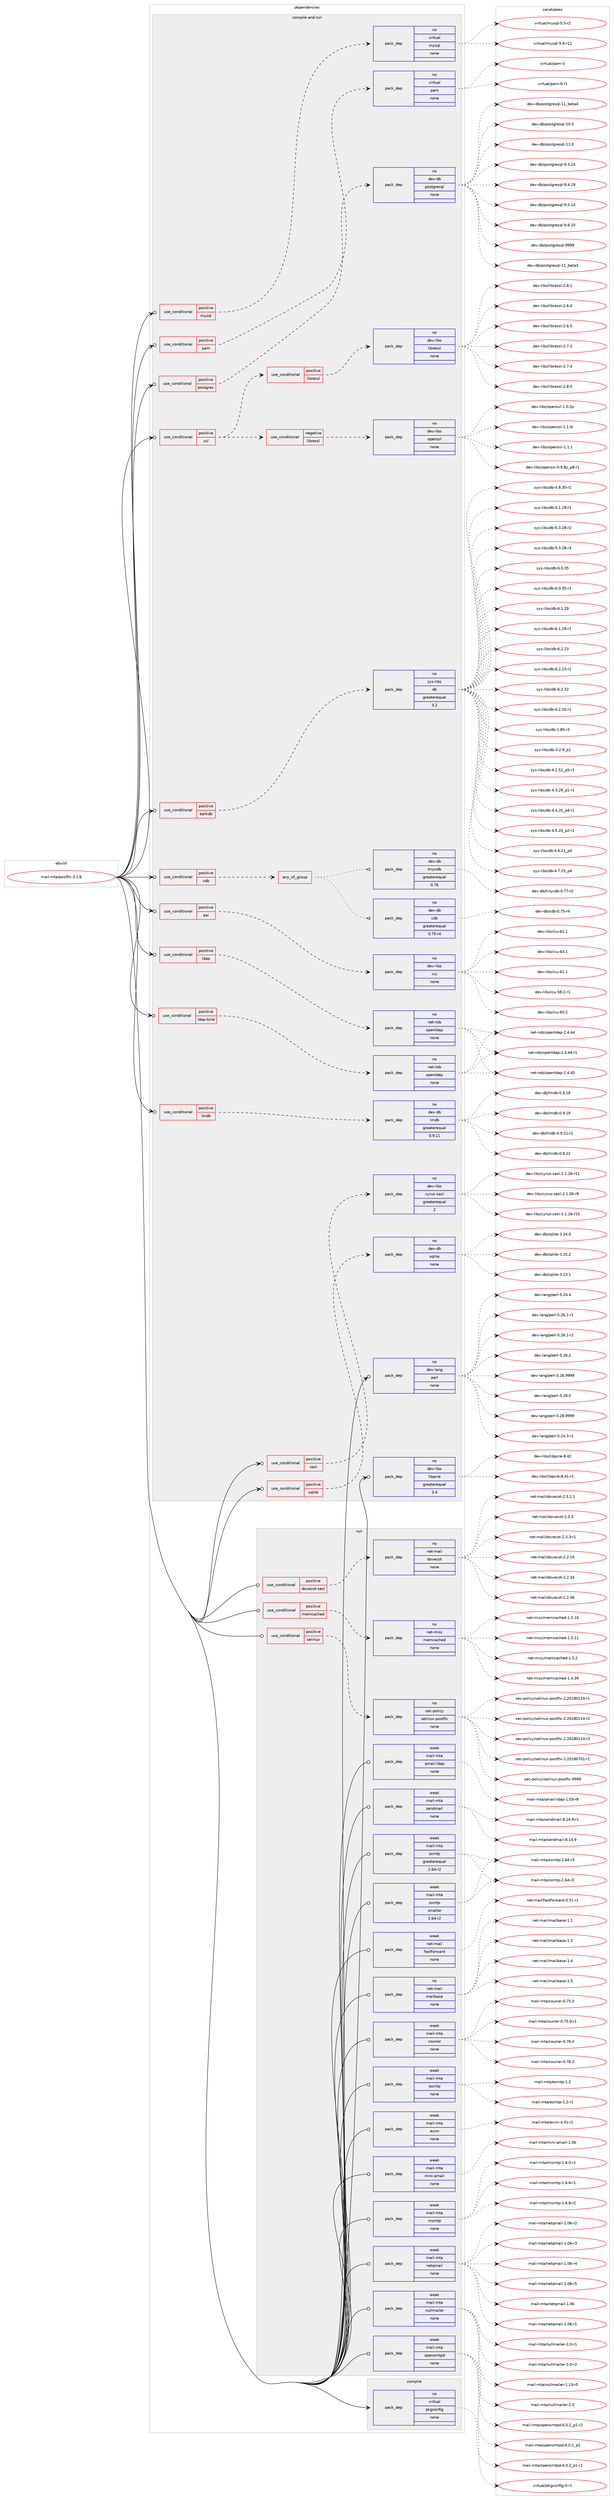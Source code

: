 digraph prolog {

# *************
# Graph options
# *************

newrank=true;
concentrate=true;
compound=true;
graph [rankdir=LR,fontname=Helvetica,fontsize=10,ranksep=1.5];#, ranksep=2.5, nodesep=0.2];
edge  [arrowhead=vee];
node  [fontname=Helvetica,fontsize=10];

# **********
# The ebuild
# **********

subgraph cluster_leftcol {
color=gray;
rank=same;
label=<<i>ebuild</i>>;
id [label="mail-mta/postfix-3.1.6", color=red, width=4, href="../mail-mta/postfix-3.1.6.svg"];
}

# ****************
# The dependencies
# ****************

subgraph cluster_midcol {
color=gray;
label=<<i>dependencies</i>>;
subgraph cluster_compile {
fillcolor="#eeeeee";
style=filled;
label=<<i>compile</i>>;
subgraph pack4691 {
dependency5782 [label=<<TABLE BORDER="0" CELLBORDER="1" CELLSPACING="0" CELLPADDING="4" WIDTH="220"><TR><TD ROWSPAN="6" CELLPADDING="30">pack_dep</TD></TR><TR><TD WIDTH="110">no</TD></TR><TR><TD>virtual</TD></TR><TR><TD>pkgconfig</TD></TR><TR><TD>none</TD></TR><TR><TD></TD></TR></TABLE>>, shape=none, color=blue];
}
id:e -> dependency5782:w [weight=20,style="solid",arrowhead="vee"];
}
subgraph cluster_compileandrun {
fillcolor="#eeeeee";
style=filled;
label=<<i>compile and run</i>>;
subgraph cond942 {
dependency5783 [label=<<TABLE BORDER="0" CELLBORDER="1" CELLSPACING="0" CELLPADDING="4"><TR><TD ROWSPAN="3" CELLPADDING="10">use_conditional</TD></TR><TR><TD>positive</TD></TR><TR><TD>berkdb</TD></TR></TABLE>>, shape=none, color=red];
subgraph pack4692 {
dependency5784 [label=<<TABLE BORDER="0" CELLBORDER="1" CELLSPACING="0" CELLPADDING="4" WIDTH="220"><TR><TD ROWSPAN="6" CELLPADDING="30">pack_dep</TD></TR><TR><TD WIDTH="110">no</TD></TR><TR><TD>sys-libs</TD></TR><TR><TD>db</TD></TR><TR><TD>greaterequal</TD></TR><TR><TD>3.2</TD></TR></TABLE>>, shape=none, color=blue];
}
dependency5783:e -> dependency5784:w [weight=20,style="dashed",arrowhead="vee"];
}
id:e -> dependency5783:w [weight=20,style="solid",arrowhead="odotvee"];
subgraph cond943 {
dependency5785 [label=<<TABLE BORDER="0" CELLBORDER="1" CELLSPACING="0" CELLPADDING="4"><TR><TD ROWSPAN="3" CELLPADDING="10">use_conditional</TD></TR><TR><TD>positive</TD></TR><TR><TD>cdb</TD></TR></TABLE>>, shape=none, color=red];
subgraph any140 {
dependency5786 [label=<<TABLE BORDER="0" CELLBORDER="1" CELLSPACING="0" CELLPADDING="4"><TR><TD CELLPADDING="10">any_of_group</TD></TR></TABLE>>, shape=none, color=red];subgraph pack4693 {
dependency5787 [label=<<TABLE BORDER="0" CELLBORDER="1" CELLSPACING="0" CELLPADDING="4" WIDTH="220"><TR><TD ROWSPAN="6" CELLPADDING="30">pack_dep</TD></TR><TR><TD WIDTH="110">no</TD></TR><TR><TD>dev-db</TD></TR><TR><TD>tinycdb</TD></TR><TR><TD>greaterequal</TD></TR><TR><TD>0.76</TD></TR></TABLE>>, shape=none, color=blue];
}
dependency5786:e -> dependency5787:w [weight=20,style="dotted",arrowhead="oinv"];
subgraph pack4694 {
dependency5788 [label=<<TABLE BORDER="0" CELLBORDER="1" CELLSPACING="0" CELLPADDING="4" WIDTH="220"><TR><TD ROWSPAN="6" CELLPADDING="30">pack_dep</TD></TR><TR><TD WIDTH="110">no</TD></TR><TR><TD>dev-db</TD></TR><TR><TD>cdb</TD></TR><TR><TD>greaterequal</TD></TR><TR><TD>0.75-r4</TD></TR></TABLE>>, shape=none, color=blue];
}
dependency5786:e -> dependency5788:w [weight=20,style="dotted",arrowhead="oinv"];
}
dependency5785:e -> dependency5786:w [weight=20,style="dashed",arrowhead="vee"];
}
id:e -> dependency5785:w [weight=20,style="solid",arrowhead="odotvee"];
subgraph cond944 {
dependency5789 [label=<<TABLE BORDER="0" CELLBORDER="1" CELLSPACING="0" CELLPADDING="4"><TR><TD ROWSPAN="3" CELLPADDING="10">use_conditional</TD></TR><TR><TD>positive</TD></TR><TR><TD>eai</TD></TR></TABLE>>, shape=none, color=red];
subgraph pack4695 {
dependency5790 [label=<<TABLE BORDER="0" CELLBORDER="1" CELLSPACING="0" CELLPADDING="4" WIDTH="220"><TR><TD ROWSPAN="6" CELLPADDING="30">pack_dep</TD></TR><TR><TD WIDTH="110">no</TD></TR><TR><TD>dev-libs</TD></TR><TR><TD>icu</TD></TR><TR><TD>none</TD></TR><TR><TD></TD></TR></TABLE>>, shape=none, color=blue];
}
dependency5789:e -> dependency5790:w [weight=20,style="dashed",arrowhead="vee"];
}
id:e -> dependency5789:w [weight=20,style="solid",arrowhead="odotvee"];
subgraph cond945 {
dependency5791 [label=<<TABLE BORDER="0" CELLBORDER="1" CELLSPACING="0" CELLPADDING="4"><TR><TD ROWSPAN="3" CELLPADDING="10">use_conditional</TD></TR><TR><TD>positive</TD></TR><TR><TD>ldap</TD></TR></TABLE>>, shape=none, color=red];
subgraph pack4696 {
dependency5792 [label=<<TABLE BORDER="0" CELLBORDER="1" CELLSPACING="0" CELLPADDING="4" WIDTH="220"><TR><TD ROWSPAN="6" CELLPADDING="30">pack_dep</TD></TR><TR><TD WIDTH="110">no</TD></TR><TR><TD>net-nds</TD></TR><TR><TD>openldap</TD></TR><TR><TD>none</TD></TR><TR><TD></TD></TR></TABLE>>, shape=none, color=blue];
}
dependency5791:e -> dependency5792:w [weight=20,style="dashed",arrowhead="vee"];
}
id:e -> dependency5791:w [weight=20,style="solid",arrowhead="odotvee"];
subgraph cond946 {
dependency5793 [label=<<TABLE BORDER="0" CELLBORDER="1" CELLSPACING="0" CELLPADDING="4"><TR><TD ROWSPAN="3" CELLPADDING="10">use_conditional</TD></TR><TR><TD>positive</TD></TR><TR><TD>ldap-bind</TD></TR></TABLE>>, shape=none, color=red];
subgraph pack4697 {
dependency5794 [label=<<TABLE BORDER="0" CELLBORDER="1" CELLSPACING="0" CELLPADDING="4" WIDTH="220"><TR><TD ROWSPAN="6" CELLPADDING="30">pack_dep</TD></TR><TR><TD WIDTH="110">no</TD></TR><TR><TD>net-nds</TD></TR><TR><TD>openldap</TD></TR><TR><TD>none</TD></TR><TR><TD></TD></TR></TABLE>>, shape=none, color=blue];
}
dependency5793:e -> dependency5794:w [weight=20,style="dashed",arrowhead="vee"];
}
id:e -> dependency5793:w [weight=20,style="solid",arrowhead="odotvee"];
subgraph cond947 {
dependency5795 [label=<<TABLE BORDER="0" CELLBORDER="1" CELLSPACING="0" CELLPADDING="4"><TR><TD ROWSPAN="3" CELLPADDING="10">use_conditional</TD></TR><TR><TD>positive</TD></TR><TR><TD>lmdb</TD></TR></TABLE>>, shape=none, color=red];
subgraph pack4698 {
dependency5796 [label=<<TABLE BORDER="0" CELLBORDER="1" CELLSPACING="0" CELLPADDING="4" WIDTH="220"><TR><TD ROWSPAN="6" CELLPADDING="30">pack_dep</TD></TR><TR><TD WIDTH="110">no</TD></TR><TR><TD>dev-db</TD></TR><TR><TD>lmdb</TD></TR><TR><TD>greaterequal</TD></TR><TR><TD>0.9.11</TD></TR></TABLE>>, shape=none, color=blue];
}
dependency5795:e -> dependency5796:w [weight=20,style="dashed",arrowhead="vee"];
}
id:e -> dependency5795:w [weight=20,style="solid",arrowhead="odotvee"];
subgraph cond948 {
dependency5797 [label=<<TABLE BORDER="0" CELLBORDER="1" CELLSPACING="0" CELLPADDING="4"><TR><TD ROWSPAN="3" CELLPADDING="10">use_conditional</TD></TR><TR><TD>positive</TD></TR><TR><TD>mysql</TD></TR></TABLE>>, shape=none, color=red];
subgraph pack4699 {
dependency5798 [label=<<TABLE BORDER="0" CELLBORDER="1" CELLSPACING="0" CELLPADDING="4" WIDTH="220"><TR><TD ROWSPAN="6" CELLPADDING="30">pack_dep</TD></TR><TR><TD WIDTH="110">no</TD></TR><TR><TD>virtual</TD></TR><TR><TD>mysql</TD></TR><TR><TD>none</TD></TR><TR><TD></TD></TR></TABLE>>, shape=none, color=blue];
}
dependency5797:e -> dependency5798:w [weight=20,style="dashed",arrowhead="vee"];
}
id:e -> dependency5797:w [weight=20,style="solid",arrowhead="odotvee"];
subgraph cond949 {
dependency5799 [label=<<TABLE BORDER="0" CELLBORDER="1" CELLSPACING="0" CELLPADDING="4"><TR><TD ROWSPAN="3" CELLPADDING="10">use_conditional</TD></TR><TR><TD>positive</TD></TR><TR><TD>pam</TD></TR></TABLE>>, shape=none, color=red];
subgraph pack4700 {
dependency5800 [label=<<TABLE BORDER="0" CELLBORDER="1" CELLSPACING="0" CELLPADDING="4" WIDTH="220"><TR><TD ROWSPAN="6" CELLPADDING="30">pack_dep</TD></TR><TR><TD WIDTH="110">no</TD></TR><TR><TD>virtual</TD></TR><TR><TD>pam</TD></TR><TR><TD>none</TD></TR><TR><TD></TD></TR></TABLE>>, shape=none, color=blue];
}
dependency5799:e -> dependency5800:w [weight=20,style="dashed",arrowhead="vee"];
}
id:e -> dependency5799:w [weight=20,style="solid",arrowhead="odotvee"];
subgraph cond950 {
dependency5801 [label=<<TABLE BORDER="0" CELLBORDER="1" CELLSPACING="0" CELLPADDING="4"><TR><TD ROWSPAN="3" CELLPADDING="10">use_conditional</TD></TR><TR><TD>positive</TD></TR><TR><TD>postgres</TD></TR></TABLE>>, shape=none, color=red];
subgraph pack4701 {
dependency5802 [label=<<TABLE BORDER="0" CELLBORDER="1" CELLSPACING="0" CELLPADDING="4" WIDTH="220"><TR><TD ROWSPAN="6" CELLPADDING="30">pack_dep</TD></TR><TR><TD WIDTH="110">no</TD></TR><TR><TD>dev-db</TD></TR><TR><TD>postgresql</TD></TR><TR><TD>none</TD></TR><TR><TD></TD></TR></TABLE>>, shape=none, color=blue];
}
dependency5801:e -> dependency5802:w [weight=20,style="dashed",arrowhead="vee"];
}
id:e -> dependency5801:w [weight=20,style="solid",arrowhead="odotvee"];
subgraph cond951 {
dependency5803 [label=<<TABLE BORDER="0" CELLBORDER="1" CELLSPACING="0" CELLPADDING="4"><TR><TD ROWSPAN="3" CELLPADDING="10">use_conditional</TD></TR><TR><TD>positive</TD></TR><TR><TD>sasl</TD></TR></TABLE>>, shape=none, color=red];
subgraph pack4702 {
dependency5804 [label=<<TABLE BORDER="0" CELLBORDER="1" CELLSPACING="0" CELLPADDING="4" WIDTH="220"><TR><TD ROWSPAN="6" CELLPADDING="30">pack_dep</TD></TR><TR><TD WIDTH="110">no</TD></TR><TR><TD>dev-libs</TD></TR><TR><TD>cyrus-sasl</TD></TR><TR><TD>greaterequal</TD></TR><TR><TD>2</TD></TR></TABLE>>, shape=none, color=blue];
}
dependency5803:e -> dependency5804:w [weight=20,style="dashed",arrowhead="vee"];
}
id:e -> dependency5803:w [weight=20,style="solid",arrowhead="odotvee"];
subgraph cond952 {
dependency5805 [label=<<TABLE BORDER="0" CELLBORDER="1" CELLSPACING="0" CELLPADDING="4"><TR><TD ROWSPAN="3" CELLPADDING="10">use_conditional</TD></TR><TR><TD>positive</TD></TR><TR><TD>sqlite</TD></TR></TABLE>>, shape=none, color=red];
subgraph pack4703 {
dependency5806 [label=<<TABLE BORDER="0" CELLBORDER="1" CELLSPACING="0" CELLPADDING="4" WIDTH="220"><TR><TD ROWSPAN="6" CELLPADDING="30">pack_dep</TD></TR><TR><TD WIDTH="110">no</TD></TR><TR><TD>dev-db</TD></TR><TR><TD>sqlite</TD></TR><TR><TD>none</TD></TR><TR><TD></TD></TR></TABLE>>, shape=none, color=blue];
}
dependency5805:e -> dependency5806:w [weight=20,style="dashed",arrowhead="vee"];
}
id:e -> dependency5805:w [weight=20,style="solid",arrowhead="odotvee"];
subgraph cond953 {
dependency5807 [label=<<TABLE BORDER="0" CELLBORDER="1" CELLSPACING="0" CELLPADDING="4"><TR><TD ROWSPAN="3" CELLPADDING="10">use_conditional</TD></TR><TR><TD>positive</TD></TR><TR><TD>ssl</TD></TR></TABLE>>, shape=none, color=red];
subgraph cond954 {
dependency5808 [label=<<TABLE BORDER="0" CELLBORDER="1" CELLSPACING="0" CELLPADDING="4"><TR><TD ROWSPAN="3" CELLPADDING="10">use_conditional</TD></TR><TR><TD>negative</TD></TR><TR><TD>libressl</TD></TR></TABLE>>, shape=none, color=red];
subgraph pack4704 {
dependency5809 [label=<<TABLE BORDER="0" CELLBORDER="1" CELLSPACING="0" CELLPADDING="4" WIDTH="220"><TR><TD ROWSPAN="6" CELLPADDING="30">pack_dep</TD></TR><TR><TD WIDTH="110">no</TD></TR><TR><TD>dev-libs</TD></TR><TR><TD>openssl</TD></TR><TR><TD>none</TD></TR><TR><TD></TD></TR></TABLE>>, shape=none, color=blue];
}
dependency5808:e -> dependency5809:w [weight=20,style="dashed",arrowhead="vee"];
}
dependency5807:e -> dependency5808:w [weight=20,style="dashed",arrowhead="vee"];
subgraph cond955 {
dependency5810 [label=<<TABLE BORDER="0" CELLBORDER="1" CELLSPACING="0" CELLPADDING="4"><TR><TD ROWSPAN="3" CELLPADDING="10">use_conditional</TD></TR><TR><TD>positive</TD></TR><TR><TD>libressl</TD></TR></TABLE>>, shape=none, color=red];
subgraph pack4705 {
dependency5811 [label=<<TABLE BORDER="0" CELLBORDER="1" CELLSPACING="0" CELLPADDING="4" WIDTH="220"><TR><TD ROWSPAN="6" CELLPADDING="30">pack_dep</TD></TR><TR><TD WIDTH="110">no</TD></TR><TR><TD>dev-libs</TD></TR><TR><TD>libressl</TD></TR><TR><TD>none</TD></TR><TR><TD></TD></TR></TABLE>>, shape=none, color=blue];
}
dependency5810:e -> dependency5811:w [weight=20,style="dashed",arrowhead="vee"];
}
dependency5807:e -> dependency5810:w [weight=20,style="dashed",arrowhead="vee"];
}
id:e -> dependency5807:w [weight=20,style="solid",arrowhead="odotvee"];
subgraph pack4706 {
dependency5812 [label=<<TABLE BORDER="0" CELLBORDER="1" CELLSPACING="0" CELLPADDING="4" WIDTH="220"><TR><TD ROWSPAN="6" CELLPADDING="30">pack_dep</TD></TR><TR><TD WIDTH="110">no</TD></TR><TR><TD>dev-lang</TD></TR><TR><TD>perl</TD></TR><TR><TD>none</TD></TR><TR><TD></TD></TR></TABLE>>, shape=none, color=blue];
}
id:e -> dependency5812:w [weight=20,style="solid",arrowhead="odotvee"];
subgraph pack4707 {
dependency5813 [label=<<TABLE BORDER="0" CELLBORDER="1" CELLSPACING="0" CELLPADDING="4" WIDTH="220"><TR><TD ROWSPAN="6" CELLPADDING="30">pack_dep</TD></TR><TR><TD WIDTH="110">no</TD></TR><TR><TD>dev-libs</TD></TR><TR><TD>libpcre</TD></TR><TR><TD>greaterequal</TD></TR><TR><TD>3.4</TD></TR></TABLE>>, shape=none, color=blue];
}
id:e -> dependency5813:w [weight=20,style="solid",arrowhead="odotvee"];
}
subgraph cluster_run {
fillcolor="#eeeeee";
style=filled;
label=<<i>run</i>>;
subgraph cond956 {
dependency5814 [label=<<TABLE BORDER="0" CELLBORDER="1" CELLSPACING="0" CELLPADDING="4"><TR><TD ROWSPAN="3" CELLPADDING="10">use_conditional</TD></TR><TR><TD>positive</TD></TR><TR><TD>dovecot-sasl</TD></TR></TABLE>>, shape=none, color=red];
subgraph pack4708 {
dependency5815 [label=<<TABLE BORDER="0" CELLBORDER="1" CELLSPACING="0" CELLPADDING="4" WIDTH="220"><TR><TD ROWSPAN="6" CELLPADDING="30">pack_dep</TD></TR><TR><TD WIDTH="110">no</TD></TR><TR><TD>net-mail</TD></TR><TR><TD>dovecot</TD></TR><TR><TD>none</TD></TR><TR><TD></TD></TR></TABLE>>, shape=none, color=blue];
}
dependency5814:e -> dependency5815:w [weight=20,style="dashed",arrowhead="vee"];
}
id:e -> dependency5814:w [weight=20,style="solid",arrowhead="odot"];
subgraph cond957 {
dependency5816 [label=<<TABLE BORDER="0" CELLBORDER="1" CELLSPACING="0" CELLPADDING="4"><TR><TD ROWSPAN="3" CELLPADDING="10">use_conditional</TD></TR><TR><TD>positive</TD></TR><TR><TD>memcached</TD></TR></TABLE>>, shape=none, color=red];
subgraph pack4709 {
dependency5817 [label=<<TABLE BORDER="0" CELLBORDER="1" CELLSPACING="0" CELLPADDING="4" WIDTH="220"><TR><TD ROWSPAN="6" CELLPADDING="30">pack_dep</TD></TR><TR><TD WIDTH="110">no</TD></TR><TR><TD>net-misc</TD></TR><TR><TD>memcached</TD></TR><TR><TD>none</TD></TR><TR><TD></TD></TR></TABLE>>, shape=none, color=blue];
}
dependency5816:e -> dependency5817:w [weight=20,style="dashed",arrowhead="vee"];
}
id:e -> dependency5816:w [weight=20,style="solid",arrowhead="odot"];
subgraph cond958 {
dependency5818 [label=<<TABLE BORDER="0" CELLBORDER="1" CELLSPACING="0" CELLPADDING="4"><TR><TD ROWSPAN="3" CELLPADDING="10">use_conditional</TD></TR><TR><TD>positive</TD></TR><TR><TD>selinux</TD></TR></TABLE>>, shape=none, color=red];
subgraph pack4710 {
dependency5819 [label=<<TABLE BORDER="0" CELLBORDER="1" CELLSPACING="0" CELLPADDING="4" WIDTH="220"><TR><TD ROWSPAN="6" CELLPADDING="30">pack_dep</TD></TR><TR><TD WIDTH="110">no</TD></TR><TR><TD>sec-policy</TD></TR><TR><TD>selinux-postfix</TD></TR><TR><TD>none</TD></TR><TR><TD></TD></TR></TABLE>>, shape=none, color=blue];
}
dependency5818:e -> dependency5819:w [weight=20,style="dashed",arrowhead="vee"];
}
id:e -> dependency5818:w [weight=20,style="solid",arrowhead="odot"];
subgraph pack4711 {
dependency5820 [label=<<TABLE BORDER="0" CELLBORDER="1" CELLSPACING="0" CELLPADDING="4" WIDTH="220"><TR><TD ROWSPAN="6" CELLPADDING="30">pack_dep</TD></TR><TR><TD WIDTH="110">no</TD></TR><TR><TD>net-mail</TD></TR><TR><TD>mailbase</TD></TR><TR><TD>none</TD></TR><TR><TD></TD></TR></TABLE>>, shape=none, color=blue];
}
id:e -> dependency5820:w [weight=20,style="solid",arrowhead="odot"];
subgraph pack4712 {
dependency5821 [label=<<TABLE BORDER="0" CELLBORDER="1" CELLSPACING="0" CELLPADDING="4" WIDTH="220"><TR><TD ROWSPAN="6" CELLPADDING="30">pack_dep</TD></TR><TR><TD WIDTH="110">weak</TD></TR><TR><TD>mail-mta</TD></TR><TR><TD>courier</TD></TR><TR><TD>none</TD></TR><TR><TD></TD></TR></TABLE>>, shape=none, color=blue];
}
id:e -> dependency5821:w [weight=20,style="solid",arrowhead="odot"];
subgraph pack4713 {
dependency5822 [label=<<TABLE BORDER="0" CELLBORDER="1" CELLSPACING="0" CELLPADDING="4" WIDTH="220"><TR><TD ROWSPAN="6" CELLPADDING="30">pack_dep</TD></TR><TR><TD WIDTH="110">weak</TD></TR><TR><TD>mail-mta</TD></TR><TR><TD>esmtp</TD></TR><TR><TD>none</TD></TR><TR><TD></TD></TR></TABLE>>, shape=none, color=blue];
}
id:e -> dependency5822:w [weight=20,style="solid",arrowhead="odot"];
subgraph pack4714 {
dependency5823 [label=<<TABLE BORDER="0" CELLBORDER="1" CELLSPACING="0" CELLPADDING="4" WIDTH="220"><TR><TD ROWSPAN="6" CELLPADDING="30">pack_dep</TD></TR><TR><TD WIDTH="110">weak</TD></TR><TR><TD>mail-mta</TD></TR><TR><TD>exim</TD></TR><TR><TD>none</TD></TR><TR><TD></TD></TR></TABLE>>, shape=none, color=blue];
}
id:e -> dependency5823:w [weight=20,style="solid",arrowhead="odot"];
subgraph pack4715 {
dependency5824 [label=<<TABLE BORDER="0" CELLBORDER="1" CELLSPACING="0" CELLPADDING="4" WIDTH="220"><TR><TD ROWSPAN="6" CELLPADDING="30">pack_dep</TD></TR><TR><TD WIDTH="110">weak</TD></TR><TR><TD>mail-mta</TD></TR><TR><TD>mini-qmail</TD></TR><TR><TD>none</TD></TR><TR><TD></TD></TR></TABLE>>, shape=none, color=blue];
}
id:e -> dependency5824:w [weight=20,style="solid",arrowhead="odot"];
subgraph pack4716 {
dependency5825 [label=<<TABLE BORDER="0" CELLBORDER="1" CELLSPACING="0" CELLPADDING="4" WIDTH="220"><TR><TD ROWSPAN="6" CELLPADDING="30">pack_dep</TD></TR><TR><TD WIDTH="110">weak</TD></TR><TR><TD>mail-mta</TD></TR><TR><TD>msmtp</TD></TR><TR><TD>none</TD></TR><TR><TD></TD></TR></TABLE>>, shape=none, color=blue];
}
id:e -> dependency5825:w [weight=20,style="solid",arrowhead="odot"];
subgraph pack4717 {
dependency5826 [label=<<TABLE BORDER="0" CELLBORDER="1" CELLSPACING="0" CELLPADDING="4" WIDTH="220"><TR><TD ROWSPAN="6" CELLPADDING="30">pack_dep</TD></TR><TR><TD WIDTH="110">weak</TD></TR><TR><TD>mail-mta</TD></TR><TR><TD>netqmail</TD></TR><TR><TD>none</TD></TR><TR><TD></TD></TR></TABLE>>, shape=none, color=blue];
}
id:e -> dependency5826:w [weight=20,style="solid",arrowhead="odot"];
subgraph pack4718 {
dependency5827 [label=<<TABLE BORDER="0" CELLBORDER="1" CELLSPACING="0" CELLPADDING="4" WIDTH="220"><TR><TD ROWSPAN="6" CELLPADDING="30">pack_dep</TD></TR><TR><TD WIDTH="110">weak</TD></TR><TR><TD>mail-mta</TD></TR><TR><TD>nullmailer</TD></TR><TR><TD>none</TD></TR><TR><TD></TD></TR></TABLE>>, shape=none, color=blue];
}
id:e -> dependency5827:w [weight=20,style="solid",arrowhead="odot"];
subgraph pack4719 {
dependency5828 [label=<<TABLE BORDER="0" CELLBORDER="1" CELLSPACING="0" CELLPADDING="4" WIDTH="220"><TR><TD ROWSPAN="6" CELLPADDING="30">pack_dep</TD></TR><TR><TD WIDTH="110">weak</TD></TR><TR><TD>mail-mta</TD></TR><TR><TD>opensmtpd</TD></TR><TR><TD>none</TD></TR><TR><TD></TD></TR></TABLE>>, shape=none, color=blue];
}
id:e -> dependency5828:w [weight=20,style="solid",arrowhead="odot"];
subgraph pack4720 {
dependency5829 [label=<<TABLE BORDER="0" CELLBORDER="1" CELLSPACING="0" CELLPADDING="4" WIDTH="220"><TR><TD ROWSPAN="6" CELLPADDING="30">pack_dep</TD></TR><TR><TD WIDTH="110">weak</TD></TR><TR><TD>mail-mta</TD></TR><TR><TD>qmail-ldap</TD></TR><TR><TD>none</TD></TR><TR><TD></TD></TR></TABLE>>, shape=none, color=blue];
}
id:e -> dependency5829:w [weight=20,style="solid",arrowhead="odot"];
subgraph pack4721 {
dependency5830 [label=<<TABLE BORDER="0" CELLBORDER="1" CELLSPACING="0" CELLPADDING="4" WIDTH="220"><TR><TD ROWSPAN="6" CELLPADDING="30">pack_dep</TD></TR><TR><TD WIDTH="110">weak</TD></TR><TR><TD>mail-mta</TD></TR><TR><TD>sendmail</TD></TR><TR><TD>none</TD></TR><TR><TD></TD></TR></TABLE>>, shape=none, color=blue];
}
id:e -> dependency5830:w [weight=20,style="solid",arrowhead="odot"];
subgraph pack4722 {
dependency5831 [label=<<TABLE BORDER="0" CELLBORDER="1" CELLSPACING="0" CELLPADDING="4" WIDTH="220"><TR><TD ROWSPAN="6" CELLPADDING="30">pack_dep</TD></TR><TR><TD WIDTH="110">weak</TD></TR><TR><TD>mail-mta</TD></TR><TR><TD>ssmtp</TD></TR><TR><TD>greaterequal</TD></TR><TR><TD>2.64-r2</TD></TR></TABLE>>, shape=none, color=blue];
}
id:e -> dependency5831:w [weight=20,style="solid",arrowhead="odot"];
subgraph pack4723 {
dependency5832 [label=<<TABLE BORDER="0" CELLBORDER="1" CELLSPACING="0" CELLPADDING="4" WIDTH="220"><TR><TD ROWSPAN="6" CELLPADDING="30">pack_dep</TD></TR><TR><TD WIDTH="110">weak</TD></TR><TR><TD>mail-mta</TD></TR><TR><TD>ssmtp</TD></TR><TR><TD>smaller</TD></TR><TR><TD>2.64-r2</TD></TR></TABLE>>, shape=none, color=blue];
}
id:e -> dependency5832:w [weight=20,style="solid",arrowhead="odot"];
subgraph pack4724 {
dependency5833 [label=<<TABLE BORDER="0" CELLBORDER="1" CELLSPACING="0" CELLPADDING="4" WIDTH="220"><TR><TD ROWSPAN="6" CELLPADDING="30">pack_dep</TD></TR><TR><TD WIDTH="110">weak</TD></TR><TR><TD>net-mail</TD></TR><TR><TD>fastforward</TD></TR><TR><TD>none</TD></TR><TR><TD></TD></TR></TABLE>>, shape=none, color=blue];
}
id:e -> dependency5833:w [weight=20,style="solid",arrowhead="odot"];
}
}

# **************
# The candidates
# **************

subgraph cluster_choices {
rank=same;
color=gray;
label=<<i>candidates</i>>;

subgraph choice4691 {
color=black;
nodesep=1;
choice11810511411611797108471121071039911111010210510345484511449 [label="virtual/pkgconfig-0-r1", color=red, width=4,href="../virtual/pkgconfig-0-r1.svg"];
dependency5782:e -> choice11810511411611797108471121071039911111010210510345484511449:w [style=dotted,weight="100"];
}
subgraph choice4692 {
color=black;
nodesep=1;
choice1151211154510810598115471009845494656534511451 [label="sys-libs/db-1.85-r3", color=red, width=4,href="../sys-libs/db-1.85-r3.svg"];
choice115121115451081059811547100984551465046579511250 [label="sys-libs/db-3.2.9_p2", color=red, width=4,href="../sys-libs/db-3.2.9_p2.svg"];
choice115121115451081059811547100984552465046535095112534511449 [label="sys-libs/db-4.2.52_p5-r1", color=red, width=4,href="../sys-libs/db-4.2.52_p5-r1.svg"];
choice115121115451081059811547100984552465146505795112494511449 [label="sys-libs/db-4.3.29_p1-r1", color=red, width=4,href="../sys-libs/db-4.3.29_p1-r1.svg"];
choice115121115451081059811547100984552465246504895112524511449 [label="sys-libs/db-4.4.20_p4-r1", color=red, width=4,href="../sys-libs/db-4.4.20_p4-r1.svg"];
choice115121115451081059811547100984552465346504895112504511449 [label="sys-libs/db-4.5.20_p2-r1", color=red, width=4,href="../sys-libs/db-4.5.20_p2-r1.svg"];
choice11512111545108105981154710098455246544650499511252 [label="sys-libs/db-4.6.21_p4", color=red, width=4,href="../sys-libs/db-4.6.21_p4.svg"];
choice11512111545108105981154710098455246554650539511252 [label="sys-libs/db-4.7.25_p4", color=red, width=4,href="../sys-libs/db-4.7.25_p4.svg"];
choice11512111545108105981154710098455246564651484511450 [label="sys-libs/db-4.8.30-r2", color=red, width=4,href="../sys-libs/db-4.8.30-r2.svg"];
choice11512111545108105981154710098455346494650574511449 [label="sys-libs/db-5.1.29-r1", color=red, width=4,href="../sys-libs/db-5.1.29-r1.svg"];
choice11512111545108105981154710098455346514650564511450 [label="sys-libs/db-5.3.28-r2", color=red, width=4,href="../sys-libs/db-5.3.28-r2.svg"];
choice11512111545108105981154710098455346514650564511451 [label="sys-libs/db-5.3.28-r3", color=red, width=4,href="../sys-libs/db-5.3.28-r3.svg"];
choice1151211154510810598115471009845544648465153 [label="sys-libs/db-6.0.35", color=red, width=4,href="../sys-libs/db-6.0.35.svg"];
choice11512111545108105981154710098455446484651534511449 [label="sys-libs/db-6.0.35-r1", color=red, width=4,href="../sys-libs/db-6.0.35-r1.svg"];
choice1151211154510810598115471009845544649465057 [label="sys-libs/db-6.1.29", color=red, width=4,href="../sys-libs/db-6.1.29.svg"];
choice11512111545108105981154710098455446494650574511449 [label="sys-libs/db-6.1.29-r1", color=red, width=4,href="../sys-libs/db-6.1.29-r1.svg"];
choice1151211154510810598115471009845544650465051 [label="sys-libs/db-6.2.23", color=red, width=4,href="../sys-libs/db-6.2.23.svg"];
choice11512111545108105981154710098455446504650514511449 [label="sys-libs/db-6.2.23-r1", color=red, width=4,href="../sys-libs/db-6.2.23-r1.svg"];
choice1151211154510810598115471009845544650465150 [label="sys-libs/db-6.2.32", color=red, width=4,href="../sys-libs/db-6.2.32.svg"];
choice11512111545108105981154710098455446504651504511449 [label="sys-libs/db-6.2.32-r1", color=red, width=4,href="../sys-libs/db-6.2.32-r1.svg"];
dependency5784:e -> choice1151211154510810598115471009845494656534511451:w [style=dotted,weight="100"];
dependency5784:e -> choice115121115451081059811547100984551465046579511250:w [style=dotted,weight="100"];
dependency5784:e -> choice115121115451081059811547100984552465046535095112534511449:w [style=dotted,weight="100"];
dependency5784:e -> choice115121115451081059811547100984552465146505795112494511449:w [style=dotted,weight="100"];
dependency5784:e -> choice115121115451081059811547100984552465246504895112524511449:w [style=dotted,weight="100"];
dependency5784:e -> choice115121115451081059811547100984552465346504895112504511449:w [style=dotted,weight="100"];
dependency5784:e -> choice11512111545108105981154710098455246544650499511252:w [style=dotted,weight="100"];
dependency5784:e -> choice11512111545108105981154710098455246554650539511252:w [style=dotted,weight="100"];
dependency5784:e -> choice11512111545108105981154710098455246564651484511450:w [style=dotted,weight="100"];
dependency5784:e -> choice11512111545108105981154710098455346494650574511449:w [style=dotted,weight="100"];
dependency5784:e -> choice11512111545108105981154710098455346514650564511450:w [style=dotted,weight="100"];
dependency5784:e -> choice11512111545108105981154710098455346514650564511451:w [style=dotted,weight="100"];
dependency5784:e -> choice1151211154510810598115471009845544648465153:w [style=dotted,weight="100"];
dependency5784:e -> choice11512111545108105981154710098455446484651534511449:w [style=dotted,weight="100"];
dependency5784:e -> choice1151211154510810598115471009845544649465057:w [style=dotted,weight="100"];
dependency5784:e -> choice11512111545108105981154710098455446494650574511449:w [style=dotted,weight="100"];
dependency5784:e -> choice1151211154510810598115471009845544650465051:w [style=dotted,weight="100"];
dependency5784:e -> choice11512111545108105981154710098455446504650514511449:w [style=dotted,weight="100"];
dependency5784:e -> choice1151211154510810598115471009845544650465150:w [style=dotted,weight="100"];
dependency5784:e -> choice11512111545108105981154710098455446504651504511449:w [style=dotted,weight="100"];
}
subgraph choice4693 {
color=black;
nodesep=1;
choice100101118451009847116105110121991009845484655554511450 [label="dev-db/tinycdb-0.77-r2", color=red, width=4,href="../dev-db/tinycdb-0.77-r2.svg"];
dependency5787:e -> choice100101118451009847116105110121991009845484655554511450:w [style=dotted,weight="100"];
}
subgraph choice4694 {
color=black;
nodesep=1;
choice100101118451009847991009845484655534511452 [label="dev-db/cdb-0.75-r4", color=red, width=4,href="../dev-db/cdb-0.75-r4.svg"];
dependency5788:e -> choice100101118451009847991009845484655534511452:w [style=dotted,weight="100"];
}
subgraph choice4695 {
color=black;
nodesep=1;
choice100101118451081059811547105991174554494649 [label="dev-libs/icu-61.1", color=red, width=4,href="../dev-libs/icu-61.1.svg"];
choice1001011184510810598115471059911745535646504511449 [label="dev-libs/icu-58.2-r1", color=red, width=4,href="../dev-libs/icu-58.2-r1.svg"];
choice100101118451081059811547105991174554484650 [label="dev-libs/icu-60.2", color=red, width=4,href="../dev-libs/icu-60.2.svg"];
choice100101118451081059811547105991174554504649 [label="dev-libs/icu-62.1", color=red, width=4,href="../dev-libs/icu-62.1.svg"];
choice100101118451081059811547105991174554514649 [label="dev-libs/icu-63.1", color=red, width=4,href="../dev-libs/icu-63.1.svg"];
dependency5790:e -> choice100101118451081059811547105991174554494649:w [style=dotted,weight="100"];
dependency5790:e -> choice1001011184510810598115471059911745535646504511449:w [style=dotted,weight="100"];
dependency5790:e -> choice100101118451081059811547105991174554484650:w [style=dotted,weight="100"];
dependency5790:e -> choice100101118451081059811547105991174554504649:w [style=dotted,weight="100"];
dependency5790:e -> choice100101118451081059811547105991174554514649:w [style=dotted,weight="100"];
}
subgraph choice4696 {
color=black;
nodesep=1;
choice11010111645110100115471111121011101081009711245504652465252 [label="net-nds/openldap-2.4.44", color=red, width=4,href="../net-nds/openldap-2.4.44.svg"];
choice110101116451101001154711111210111010810097112455046524652524511449 [label="net-nds/openldap-2.4.44-r1", color=red, width=4,href="../net-nds/openldap-2.4.44-r1.svg"];
choice11010111645110100115471111121011101081009711245504652465253 [label="net-nds/openldap-2.4.45", color=red, width=4,href="../net-nds/openldap-2.4.45.svg"];
dependency5792:e -> choice11010111645110100115471111121011101081009711245504652465252:w [style=dotted,weight="100"];
dependency5792:e -> choice110101116451101001154711111210111010810097112455046524652524511449:w [style=dotted,weight="100"];
dependency5792:e -> choice11010111645110100115471111121011101081009711245504652465253:w [style=dotted,weight="100"];
}
subgraph choice4697 {
color=black;
nodesep=1;
choice11010111645110100115471111121011101081009711245504652465252 [label="net-nds/openldap-2.4.44", color=red, width=4,href="../net-nds/openldap-2.4.44.svg"];
choice110101116451101001154711111210111010810097112455046524652524511449 [label="net-nds/openldap-2.4.44-r1", color=red, width=4,href="../net-nds/openldap-2.4.44-r1.svg"];
choice11010111645110100115471111121011101081009711245504652465253 [label="net-nds/openldap-2.4.45", color=red, width=4,href="../net-nds/openldap-2.4.45.svg"];
dependency5794:e -> choice11010111645110100115471111121011101081009711245504652465252:w [style=dotted,weight="100"];
dependency5794:e -> choice110101116451101001154711111210111010810097112455046524652524511449:w [style=dotted,weight="100"];
dependency5794:e -> choice11010111645110100115471111121011101081009711245504652465253:w [style=dotted,weight="100"];
}
subgraph choice4698 {
color=black;
nodesep=1;
choice1001011184510098471081091009845484657464956 [label="dev-db/lmdb-0.9.18", color=red, width=4,href="../dev-db/lmdb-0.9.18.svg"];
choice1001011184510098471081091009845484657464957 [label="dev-db/lmdb-0.9.19", color=red, width=4,href="../dev-db/lmdb-0.9.19.svg"];
choice10010111845100984710810910098454846574650494511449 [label="dev-db/lmdb-0.9.21-r1", color=red, width=4,href="../dev-db/lmdb-0.9.21-r1.svg"];
choice1001011184510098471081091009845484657465050 [label="dev-db/lmdb-0.9.22", color=red, width=4,href="../dev-db/lmdb-0.9.22.svg"];
dependency5796:e -> choice1001011184510098471081091009845484657464956:w [style=dotted,weight="100"];
dependency5796:e -> choice1001011184510098471081091009845484657464957:w [style=dotted,weight="100"];
dependency5796:e -> choice10010111845100984710810910098454846574650494511449:w [style=dotted,weight="100"];
dependency5796:e -> choice1001011184510098471081091009845484657465050:w [style=dotted,weight="100"];
}
subgraph choice4699 {
color=black;
nodesep=1;
choice1181051141161179710847109121115113108455346534511450 [label="virtual/mysql-5.5-r2", color=red, width=4,href="../virtual/mysql-5.5-r2.svg"];
choice118105114116117971084710912111511310845534654451144950 [label="virtual/mysql-5.6-r12", color=red, width=4,href="../virtual/mysql-5.6-r12.svg"];
dependency5798:e -> choice1181051141161179710847109121115113108455346534511450:w [style=dotted,weight="100"];
dependency5798:e -> choice118105114116117971084710912111511310845534654451144950:w [style=dotted,weight="100"];
}
subgraph choice4700 {
color=black;
nodesep=1;
choice1181051141161179710847112971094548 [label="virtual/pam-0", color=red, width=4,href="../virtual/pam-0.svg"];
choice11810511411611797108471129710945484511449 [label="virtual/pam-0-r1", color=red, width=4,href="../virtual/pam-0-r1.svg"];
dependency5800:e -> choice1181051141161179710847112971094548:w [style=dotted,weight="100"];
dependency5800:e -> choice11810511411611797108471129710945484511449:w [style=dotted,weight="100"];
}
subgraph choice4701 {
color=black;
nodesep=1;
choice10010111845100984711211111511610311410111511310845494995981011169751 [label="dev-db/postgresql-11_beta3", color=red, width=4,href="../dev-db/postgresql-11_beta3.svg"];
choice10010111845100984711211111511610311410111511310845494995981011169752 [label="dev-db/postgresql-11_beta4", color=red, width=4,href="../dev-db/postgresql-11_beta4.svg"];
choice1001011184510098471121111151161031141011151131084549484653 [label="dev-db/postgresql-10.5", color=red, width=4,href="../dev-db/postgresql-10.5.svg"];
choice1001011184510098471121111151161031141011151131084549494648 [label="dev-db/postgresql-11.0", color=red, width=4,href="../dev-db/postgresql-11.0.svg"];
choice10010111845100984711211111511610311410111511310845574651465052 [label="dev-db/postgresql-9.3.24", color=red, width=4,href="../dev-db/postgresql-9.3.24.svg"];
choice10010111845100984711211111511610311410111511310845574652464957 [label="dev-db/postgresql-9.4.19", color=red, width=4,href="../dev-db/postgresql-9.4.19.svg"];
choice10010111845100984711211111511610311410111511310845574653464952 [label="dev-db/postgresql-9.5.14", color=red, width=4,href="../dev-db/postgresql-9.5.14.svg"];
choice10010111845100984711211111511610311410111511310845574654464948 [label="dev-db/postgresql-9.6.10", color=red, width=4,href="../dev-db/postgresql-9.6.10.svg"];
choice1001011184510098471121111151161031141011151131084557575757 [label="dev-db/postgresql-9999", color=red, width=4,href="../dev-db/postgresql-9999.svg"];
dependency5802:e -> choice10010111845100984711211111511610311410111511310845494995981011169751:w [style=dotted,weight="100"];
dependency5802:e -> choice10010111845100984711211111511610311410111511310845494995981011169752:w [style=dotted,weight="100"];
dependency5802:e -> choice1001011184510098471121111151161031141011151131084549484653:w [style=dotted,weight="100"];
dependency5802:e -> choice1001011184510098471121111151161031141011151131084549494648:w [style=dotted,weight="100"];
dependency5802:e -> choice10010111845100984711211111511610311410111511310845574651465052:w [style=dotted,weight="100"];
dependency5802:e -> choice10010111845100984711211111511610311410111511310845574652464957:w [style=dotted,weight="100"];
dependency5802:e -> choice10010111845100984711211111511610311410111511310845574653464952:w [style=dotted,weight="100"];
dependency5802:e -> choice10010111845100984711211111511610311410111511310845574654464948:w [style=dotted,weight="100"];
dependency5802:e -> choice1001011184510098471121111151161031141011151131084557575757:w [style=dotted,weight="100"];
}
subgraph choice4702 {
color=black;
nodesep=1;
choice10010111845108105981154799121114117115451159711510845504649465054451144948 [label="dev-libs/cyrus-sasl-2.1.26-r10", color=red, width=4,href="../dev-libs/cyrus-sasl-2.1.26-r10.svg"];
choice10010111845108105981154799121114117115451159711510845504649465054451144949 [label="dev-libs/cyrus-sasl-2.1.26-r11", color=red, width=4,href="../dev-libs/cyrus-sasl-2.1.26-r11.svg"];
choice100101118451081059811547991211141171154511597115108455046494650544511457 [label="dev-libs/cyrus-sasl-2.1.26-r9", color=red, width=4,href="../dev-libs/cyrus-sasl-2.1.26-r9.svg"];
dependency5804:e -> choice10010111845108105981154799121114117115451159711510845504649465054451144948:w [style=dotted,weight="100"];
dependency5804:e -> choice10010111845108105981154799121114117115451159711510845504649465054451144949:w [style=dotted,weight="100"];
dependency5804:e -> choice100101118451081059811547991211141171154511597115108455046494650544511457:w [style=dotted,weight="100"];
}
subgraph choice4703 {
color=black;
nodesep=1;
choice10010111845100984711511310810511610145514650514649 [label="dev-db/sqlite-3.23.1", color=red, width=4,href="../dev-db/sqlite-3.23.1.svg"];
choice10010111845100984711511310810511610145514650524648 [label="dev-db/sqlite-3.24.0", color=red, width=4,href="../dev-db/sqlite-3.24.0.svg"];
choice10010111845100984711511310810511610145514650534650 [label="dev-db/sqlite-3.25.2", color=red, width=4,href="../dev-db/sqlite-3.25.2.svg"];
dependency5806:e -> choice10010111845100984711511310810511610145514650514649:w [style=dotted,weight="100"];
dependency5806:e -> choice10010111845100984711511310810511610145514650524648:w [style=dotted,weight="100"];
dependency5806:e -> choice10010111845100984711511310810511610145514650534650:w [style=dotted,weight="100"];
}
subgraph choice4704 {
color=black;
nodesep=1;
choice10010111845108105981154711111210111011511510845484657465612295112564511449 [label="dev-libs/openssl-0.9.8z_p8-r1", color=red, width=4,href="../dev-libs/openssl-0.9.8z_p8-r1.svg"];
choice100101118451081059811547111112101110115115108454946484650112 [label="dev-libs/openssl-1.0.2p", color=red, width=4,href="../dev-libs/openssl-1.0.2p.svg"];
choice100101118451081059811547111112101110115115108454946494648105 [label="dev-libs/openssl-1.1.0i", color=red, width=4,href="../dev-libs/openssl-1.1.0i.svg"];
choice100101118451081059811547111112101110115115108454946494649 [label="dev-libs/openssl-1.1.1", color=red, width=4,href="../dev-libs/openssl-1.1.1.svg"];
dependency5809:e -> choice10010111845108105981154711111210111011511510845484657465612295112564511449:w [style=dotted,weight="100"];
dependency5809:e -> choice100101118451081059811547111112101110115115108454946484650112:w [style=dotted,weight="100"];
dependency5809:e -> choice100101118451081059811547111112101110115115108454946494648105:w [style=dotted,weight="100"];
dependency5809:e -> choice100101118451081059811547111112101110115115108454946494649:w [style=dotted,weight="100"];
}
subgraph choice4705 {
color=black;
nodesep=1;
choice10010111845108105981154710810598114101115115108455046544652 [label="dev-libs/libressl-2.6.4", color=red, width=4,href="../dev-libs/libressl-2.6.4.svg"];
choice10010111845108105981154710810598114101115115108455046544653 [label="dev-libs/libressl-2.6.5", color=red, width=4,href="../dev-libs/libressl-2.6.5.svg"];
choice10010111845108105981154710810598114101115115108455046554651 [label="dev-libs/libressl-2.7.3", color=red, width=4,href="../dev-libs/libressl-2.7.3.svg"];
choice10010111845108105981154710810598114101115115108455046554652 [label="dev-libs/libressl-2.7.4", color=red, width=4,href="../dev-libs/libressl-2.7.4.svg"];
choice10010111845108105981154710810598114101115115108455046564648 [label="dev-libs/libressl-2.8.0", color=red, width=4,href="../dev-libs/libressl-2.8.0.svg"];
choice10010111845108105981154710810598114101115115108455046564649 [label="dev-libs/libressl-2.8.1", color=red, width=4,href="../dev-libs/libressl-2.8.1.svg"];
dependency5811:e -> choice10010111845108105981154710810598114101115115108455046544652:w [style=dotted,weight="100"];
dependency5811:e -> choice10010111845108105981154710810598114101115115108455046544653:w [style=dotted,weight="100"];
dependency5811:e -> choice10010111845108105981154710810598114101115115108455046554651:w [style=dotted,weight="100"];
dependency5811:e -> choice10010111845108105981154710810598114101115115108455046554652:w [style=dotted,weight="100"];
dependency5811:e -> choice10010111845108105981154710810598114101115115108455046564648:w [style=dotted,weight="100"];
dependency5811:e -> choice10010111845108105981154710810598114101115115108455046564649:w [style=dotted,weight="100"];
}
subgraph choice4706 {
color=black;
nodesep=1;
choice100101118451089711010347112101114108455346505246514511449 [label="dev-lang/perl-5.24.3-r1", color=red, width=4,href="../dev-lang/perl-5.24.3-r1.svg"];
choice10010111845108971101034711210111410845534650524652 [label="dev-lang/perl-5.24.4", color=red, width=4,href="../dev-lang/perl-5.24.4.svg"];
choice100101118451089711010347112101114108455346505446494511449 [label="dev-lang/perl-5.26.1-r1", color=red, width=4,href="../dev-lang/perl-5.26.1-r1.svg"];
choice100101118451089711010347112101114108455346505446494511450 [label="dev-lang/perl-5.26.1-r2", color=red, width=4,href="../dev-lang/perl-5.26.1-r2.svg"];
choice10010111845108971101034711210111410845534650544650 [label="dev-lang/perl-5.26.2", color=red, width=4,href="../dev-lang/perl-5.26.2.svg"];
choice10010111845108971101034711210111410845534650544657575757 [label="dev-lang/perl-5.26.9999", color=red, width=4,href="../dev-lang/perl-5.26.9999.svg"];
choice10010111845108971101034711210111410845534650564648 [label="dev-lang/perl-5.28.0", color=red, width=4,href="../dev-lang/perl-5.28.0.svg"];
choice10010111845108971101034711210111410845534650564657575757 [label="dev-lang/perl-5.28.9999", color=red, width=4,href="../dev-lang/perl-5.28.9999.svg"];
dependency5812:e -> choice100101118451089711010347112101114108455346505246514511449:w [style=dotted,weight="100"];
dependency5812:e -> choice10010111845108971101034711210111410845534650524652:w [style=dotted,weight="100"];
dependency5812:e -> choice100101118451089711010347112101114108455346505446494511449:w [style=dotted,weight="100"];
dependency5812:e -> choice100101118451089711010347112101114108455346505446494511450:w [style=dotted,weight="100"];
dependency5812:e -> choice10010111845108971101034711210111410845534650544650:w [style=dotted,weight="100"];
dependency5812:e -> choice10010111845108971101034711210111410845534650544657575757:w [style=dotted,weight="100"];
dependency5812:e -> choice10010111845108971101034711210111410845534650564648:w [style=dotted,weight="100"];
dependency5812:e -> choice10010111845108971101034711210111410845534650564657575757:w [style=dotted,weight="100"];
}
subgraph choice4707 {
color=black;
nodesep=1;
choice100101118451081059811547108105981129911410145564652494511449 [label="dev-libs/libpcre-8.41-r1", color=red, width=4,href="../dev-libs/libpcre-8.41-r1.svg"];
choice10010111845108105981154710810598112991141014556465250 [label="dev-libs/libpcre-8.42", color=red, width=4,href="../dev-libs/libpcre-8.42.svg"];
dependency5813:e -> choice100101118451081059811547108105981129911410145564652494511449:w [style=dotted,weight="100"];
dependency5813:e -> choice10010111845108105981154710810598112991141014556465250:w [style=dotted,weight="100"];
}
subgraph choice4708 {
color=black;
nodesep=1;
choice1101011164510997105108471001111181019911111645504650464957 [label="net-mail/dovecot-2.2.19", color=red, width=4,href="../net-mail/dovecot-2.2.19.svg"];
choice1101011164510997105108471001111181019911111645504650465152 [label="net-mail/dovecot-2.2.34", color=red, width=4,href="../net-mail/dovecot-2.2.34.svg"];
choice1101011164510997105108471001111181019911111645504650465154 [label="net-mail/dovecot-2.2.36", color=red, width=4,href="../net-mail/dovecot-2.2.36.svg"];
choice110101116451099710510847100111118101991111164550465146504649 [label="net-mail/dovecot-2.3.2.1", color=red, width=4,href="../net-mail/dovecot-2.3.2.1.svg"];
choice11010111645109971051084710011111810199111116455046514651 [label="net-mail/dovecot-2.3.3", color=red, width=4,href="../net-mail/dovecot-2.3.3.svg"];
choice110101116451099710510847100111118101991111164550465146514511449 [label="net-mail/dovecot-2.3.3-r1", color=red, width=4,href="../net-mail/dovecot-2.3.3-r1.svg"];
dependency5815:e -> choice1101011164510997105108471001111181019911111645504650464957:w [style=dotted,weight="100"];
dependency5815:e -> choice1101011164510997105108471001111181019911111645504650465152:w [style=dotted,weight="100"];
dependency5815:e -> choice1101011164510997105108471001111181019911111645504650465154:w [style=dotted,weight="100"];
dependency5815:e -> choice110101116451099710510847100111118101991111164550465146504649:w [style=dotted,weight="100"];
dependency5815:e -> choice11010111645109971051084710011111810199111116455046514651:w [style=dotted,weight="100"];
dependency5815:e -> choice110101116451099710510847100111118101991111164550465146514511449:w [style=dotted,weight="100"];
}
subgraph choice4709 {
color=black;
nodesep=1;
choice11010111645109105115994710910110999979910410110045494652465157 [label="net-misc/memcached-1.4.39", color=red, width=4,href="../net-misc/memcached-1.4.39.svg"];
choice11010111645109105115994710910110999979910410110045494653464948 [label="net-misc/memcached-1.5.10", color=red, width=4,href="../net-misc/memcached-1.5.10.svg"];
choice11010111645109105115994710910110999979910410110045494653464949 [label="net-misc/memcached-1.5.11", color=red, width=4,href="../net-misc/memcached-1.5.11.svg"];
choice110101116451091051159947109101109999799104101100454946534650 [label="net-misc/memcached-1.5.2", color=red, width=4,href="../net-misc/memcached-1.5.2.svg"];
dependency5817:e -> choice11010111645109105115994710910110999979910410110045494652465157:w [style=dotted,weight="100"];
dependency5817:e -> choice11010111645109105115994710910110999979910410110045494653464948:w [style=dotted,weight="100"];
dependency5817:e -> choice11010111645109105115994710910110999979910410110045494653464949:w [style=dotted,weight="100"];
dependency5817:e -> choice110101116451091051159947109101109999799104101100454946534650:w [style=dotted,weight="100"];
}
subgraph choice4710 {
color=black;
nodesep=1;
choice115101994511211110810599121471151011081051101171204511211111511610210512045504650484956484949524511449 [label="sec-policy/selinux-postfix-2.20180114-r1", color=red, width=4,href="../sec-policy/selinux-postfix-2.20180114-r1.svg"];
choice115101994511211110810599121471151011081051101171204511211111511610210512045504650484956484949524511450 [label="sec-policy/selinux-postfix-2.20180114-r2", color=red, width=4,href="../sec-policy/selinux-postfix-2.20180114-r2.svg"];
choice115101994511211110810599121471151011081051101171204511211111511610210512045504650484956484949524511451 [label="sec-policy/selinux-postfix-2.20180114-r3", color=red, width=4,href="../sec-policy/selinux-postfix-2.20180114-r3.svg"];
choice115101994511211110810599121471151011081051101171204511211111511610210512045504650484956485548494511449 [label="sec-policy/selinux-postfix-2.20180701-r1", color=red, width=4,href="../sec-policy/selinux-postfix-2.20180701-r1.svg"];
choice11510199451121111081059912147115101108105110117120451121111151161021051204557575757 [label="sec-policy/selinux-postfix-9999", color=red, width=4,href="../sec-policy/selinux-postfix-9999.svg"];
dependency5819:e -> choice115101994511211110810599121471151011081051101171204511211111511610210512045504650484956484949524511449:w [style=dotted,weight="100"];
dependency5819:e -> choice115101994511211110810599121471151011081051101171204511211111511610210512045504650484956484949524511450:w [style=dotted,weight="100"];
dependency5819:e -> choice115101994511211110810599121471151011081051101171204511211111511610210512045504650484956484949524511451:w [style=dotted,weight="100"];
dependency5819:e -> choice115101994511211110810599121471151011081051101171204511211111511610210512045504650484956485548494511449:w [style=dotted,weight="100"];
dependency5819:e -> choice11510199451121111081059912147115101108105110117120451121111151161021051204557575757:w [style=dotted,weight="100"];
}
subgraph choice4711 {
color=black;
nodesep=1;
choice11010111645109971051084710997105108989711510145494649 [label="net-mail/mailbase-1.1", color=red, width=4,href="../net-mail/mailbase-1.1.svg"];
choice11010111645109971051084710997105108989711510145494651 [label="net-mail/mailbase-1.3", color=red, width=4,href="../net-mail/mailbase-1.3.svg"];
choice11010111645109971051084710997105108989711510145494652 [label="net-mail/mailbase-1.4", color=red, width=4,href="../net-mail/mailbase-1.4.svg"];
choice11010111645109971051084710997105108989711510145494653 [label="net-mail/mailbase-1.5", color=red, width=4,href="../net-mail/mailbase-1.5.svg"];
dependency5820:e -> choice11010111645109971051084710997105108989711510145494649:w [style=dotted,weight="100"];
dependency5820:e -> choice11010111645109971051084710997105108989711510145494651:w [style=dotted,weight="100"];
dependency5820:e -> choice11010111645109971051084710997105108989711510145494652:w [style=dotted,weight="100"];
dependency5820:e -> choice11010111645109971051084710997105108989711510145494653:w [style=dotted,weight="100"];
}
subgraph choice4712 {
color=black;
nodesep=1;
choice109971051084510911697479911111711410510111445484655534648 [label="mail-mta/courier-0.75.0", color=red, width=4,href="../mail-mta/courier-0.75.0.svg"];
choice1099710510845109116974799111117114105101114454846555346484511449 [label="mail-mta/courier-0.75.0-r1", color=red, width=4,href="../mail-mta/courier-0.75.0-r1.svg"];
choice109971051084510911697479911111711410510111445484655544652 [label="mail-mta/courier-0.76.4", color=red, width=4,href="../mail-mta/courier-0.76.4.svg"];
choice109971051084510911697479911111711410510111445484655564650 [label="mail-mta/courier-0.78.2", color=red, width=4,href="../mail-mta/courier-0.78.2.svg"];
dependency5821:e -> choice109971051084510911697479911111711410510111445484655534648:w [style=dotted,weight="100"];
dependency5821:e -> choice1099710510845109116974799111117114105101114454846555346484511449:w [style=dotted,weight="100"];
dependency5821:e -> choice109971051084510911697479911111711410510111445484655544652:w [style=dotted,weight="100"];
dependency5821:e -> choice109971051084510911697479911111711410510111445484655564650:w [style=dotted,weight="100"];
}
subgraph choice4713 {
color=black;
nodesep=1;
choice1099710510845109116974710111510911611245494650 [label="mail-mta/esmtp-1.2", color=red, width=4,href="../mail-mta/esmtp-1.2.svg"];
choice10997105108451091169747101115109116112454946504511449 [label="mail-mta/esmtp-1.2-r1", color=red, width=4,href="../mail-mta/esmtp-1.2-r1.svg"];
dependency5822:e -> choice1099710510845109116974710111510911611245494650:w [style=dotted,weight="100"];
dependency5822:e -> choice10997105108451091169747101115109116112454946504511449:w [style=dotted,weight="100"];
}
subgraph choice4714 {
color=black;
nodesep=1;
choice1099710510845109116974710112010510945524657494511450 [label="mail-mta/exim-4.91-r2", color=red, width=4,href="../mail-mta/exim-4.91-r2.svg"];
dependency5823:e -> choice1099710510845109116974710112010510945524657494511450:w [style=dotted,weight="100"];
}
subgraph choice4715 {
color=black;
nodesep=1;
choice1099710510845109116974710910511010545113109971051084549464854 [label="mail-mta/mini-qmail-1.06", color=red, width=4,href="../mail-mta/mini-qmail-1.06.svg"];
dependency5824:e -> choice1099710510845109116974710910511010545113109971051084549464854:w [style=dotted,weight="100"];
}
subgraph choice4716 {
color=black;
nodesep=1;
choice109971051084510911697471091151091161124549465446544511449 [label="mail-mta/msmtp-1.6.6-r1", color=red, width=4,href="../mail-mta/msmtp-1.6.6-r1.svg"];
choice109971051084510911697471091151091161124549465446564511450 [label="mail-mta/msmtp-1.6.8-r2", color=red, width=4,href="../mail-mta/msmtp-1.6.8-r2.svg"];
choice109971051084510911697471091151091161124549465646484511449 [label="mail-mta/msmtp-1.8.0-r1", color=red, width=4,href="../mail-mta/msmtp-1.8.0-r1.svg"];
dependency5825:e -> choice109971051084510911697471091151091161124549465446544511449:w [style=dotted,weight="100"];
dependency5825:e -> choice109971051084510911697471091151091161124549465446564511450:w [style=dotted,weight="100"];
dependency5825:e -> choice109971051084510911697471091151091161124549465646484511449:w [style=dotted,weight="100"];
}
subgraph choice4717 {
color=black;
nodesep=1;
choice10997105108451091169747110101116113109971051084549464854 [label="mail-mta/netqmail-1.06", color=red, width=4,href="../mail-mta/netqmail-1.06.svg"];
choice109971051084510911697471101011161131099710510845494648544511449 [label="mail-mta/netqmail-1.06-r1", color=red, width=4,href="../mail-mta/netqmail-1.06-r1.svg"];
choice109971051084510911697471101011161131099710510845494648544511450 [label="mail-mta/netqmail-1.06-r2", color=red, width=4,href="../mail-mta/netqmail-1.06-r2.svg"];
choice109971051084510911697471101011161131099710510845494648544511451 [label="mail-mta/netqmail-1.06-r3", color=red, width=4,href="../mail-mta/netqmail-1.06-r3.svg"];
choice109971051084510911697471101011161131099710510845494648544511452 [label="mail-mta/netqmail-1.06-r4", color=red, width=4,href="../mail-mta/netqmail-1.06-r4.svg"];
choice109971051084510911697471101011161131099710510845494648544511453 [label="mail-mta/netqmail-1.06-r5", color=red, width=4,href="../mail-mta/netqmail-1.06-r5.svg"];
dependency5826:e -> choice10997105108451091169747110101116113109971051084549464854:w [style=dotted,weight="100"];
dependency5826:e -> choice109971051084510911697471101011161131099710510845494648544511449:w [style=dotted,weight="100"];
dependency5826:e -> choice109971051084510911697471101011161131099710510845494648544511450:w [style=dotted,weight="100"];
dependency5826:e -> choice109971051084510911697471101011161131099710510845494648544511451:w [style=dotted,weight="100"];
dependency5826:e -> choice109971051084510911697471101011161131099710510845494648544511452:w [style=dotted,weight="100"];
dependency5826:e -> choice109971051084510911697471101011161131099710510845494648544511453:w [style=dotted,weight="100"];
}
subgraph choice4718 {
color=black;
nodesep=1;
choice109971051084510911697471101171081081099710510810111445494649514511453 [label="mail-mta/nullmailer-1.13-r5", color=red, width=4,href="../mail-mta/nullmailer-1.13-r5.svg"];
choice109971051084510911697471101171081081099710510810111445504648 [label="mail-mta/nullmailer-2.0", color=red, width=4,href="../mail-mta/nullmailer-2.0.svg"];
choice1099710510845109116974711011710810810997105108101114455046484511449 [label="mail-mta/nullmailer-2.0-r1", color=red, width=4,href="../mail-mta/nullmailer-2.0-r1.svg"];
choice1099710510845109116974711011710810810997105108101114455046484511450 [label="mail-mta/nullmailer-2.0-r2", color=red, width=4,href="../mail-mta/nullmailer-2.0-r2.svg"];
dependency5827:e -> choice109971051084510911697471101171081081099710510810111445494649514511453:w [style=dotted,weight="100"];
dependency5827:e -> choice109971051084510911697471101171081081099710510810111445504648:w [style=dotted,weight="100"];
dependency5827:e -> choice1099710510845109116974711011710810810997105108101114455046484511449:w [style=dotted,weight="100"];
dependency5827:e -> choice1099710510845109116974711011710810810997105108101114455046484511450:w [style=dotted,weight="100"];
}
subgraph choice4719 {
color=black;
nodesep=1;
choice109971051084510911697471111121011101151091161121004554464846509511249 [label="mail-mta/opensmtpd-6.0.2_p1", color=red, width=4,href="../mail-mta/opensmtpd-6.0.2_p1.svg"];
choice1099710510845109116974711111210111011510911611210045544648465095112494511449 [label="mail-mta/opensmtpd-6.0.2_p1-r1", color=red, width=4,href="../mail-mta/opensmtpd-6.0.2_p1-r1.svg"];
choice1099710510845109116974711111210111011510911611210045544648465095112494511450 [label="mail-mta/opensmtpd-6.0.2_p1-r2", color=red, width=4,href="../mail-mta/opensmtpd-6.0.2_p1-r2.svg"];
dependency5828:e -> choice109971051084510911697471111121011101151091161121004554464846509511249:w [style=dotted,weight="100"];
dependency5828:e -> choice1099710510845109116974711111210111011510911611210045544648465095112494511449:w [style=dotted,weight="100"];
dependency5828:e -> choice1099710510845109116974711111210111011510911611210045544648465095112494511450:w [style=dotted,weight="100"];
}
subgraph choice4720 {
color=black;
nodesep=1;
choice1099710510845109116974711310997105108451081009711245494648514511456 [label="mail-mta/qmail-ldap-1.03-r8", color=red, width=4,href="../mail-mta/qmail-ldap-1.03-r8.svg"];
dependency5829:e -> choice1099710510845109116974711310997105108451081009711245494648514511456:w [style=dotted,weight="100"];
}
subgraph choice4721 {
color=black;
nodesep=1;
choice109971051084510911697471151011101001099710510845564649524657 [label="mail-mta/sendmail-8.14.9", color=red, width=4,href="../mail-mta/sendmail-8.14.9.svg"];
choice1099710510845109116974711510111010010997105108455646495246574511449 [label="mail-mta/sendmail-8.14.9-r1", color=red, width=4,href="../mail-mta/sendmail-8.14.9-r1.svg"];
dependency5830:e -> choice109971051084510911697471151011101001099710510845564649524657:w [style=dotted,weight="100"];
dependency5830:e -> choice1099710510845109116974711510111010010997105108455646495246574511449:w [style=dotted,weight="100"];
}
subgraph choice4722 {
color=black;
nodesep=1;
choice1099710510845109116974711511510911611245504654524511450 [label="mail-mta/ssmtp-2.64-r2", color=red, width=4,href="../mail-mta/ssmtp-2.64-r2.svg"];
choice1099710510845109116974711511510911611245504654524511451 [label="mail-mta/ssmtp-2.64-r3", color=red, width=4,href="../mail-mta/ssmtp-2.64-r3.svg"];
dependency5831:e -> choice1099710510845109116974711511510911611245504654524511450:w [style=dotted,weight="100"];
dependency5831:e -> choice1099710510845109116974711511510911611245504654524511451:w [style=dotted,weight="100"];
}
subgraph choice4723 {
color=black;
nodesep=1;
choice1099710510845109116974711511510911611245504654524511450 [label="mail-mta/ssmtp-2.64-r2", color=red, width=4,href="../mail-mta/ssmtp-2.64-r2.svg"];
choice1099710510845109116974711511510911611245504654524511451 [label="mail-mta/ssmtp-2.64-r3", color=red, width=4,href="../mail-mta/ssmtp-2.64-r3.svg"];
dependency5832:e -> choice1099710510845109116974711511510911611245504654524511450:w [style=dotted,weight="100"];
dependency5832:e -> choice1099710510845109116974711511510911611245504654524511451:w [style=dotted,weight="100"];
}
subgraph choice4724 {
color=black;
nodesep=1;
choice110101116451099710510847102971151161021111141199711410045484653494511449 [label="net-mail/fastforward-0.51-r1", color=red, width=4,href="../net-mail/fastforward-0.51-r1.svg"];
dependency5833:e -> choice110101116451099710510847102971151161021111141199711410045484653494511449:w [style=dotted,weight="100"];
}
}

}
